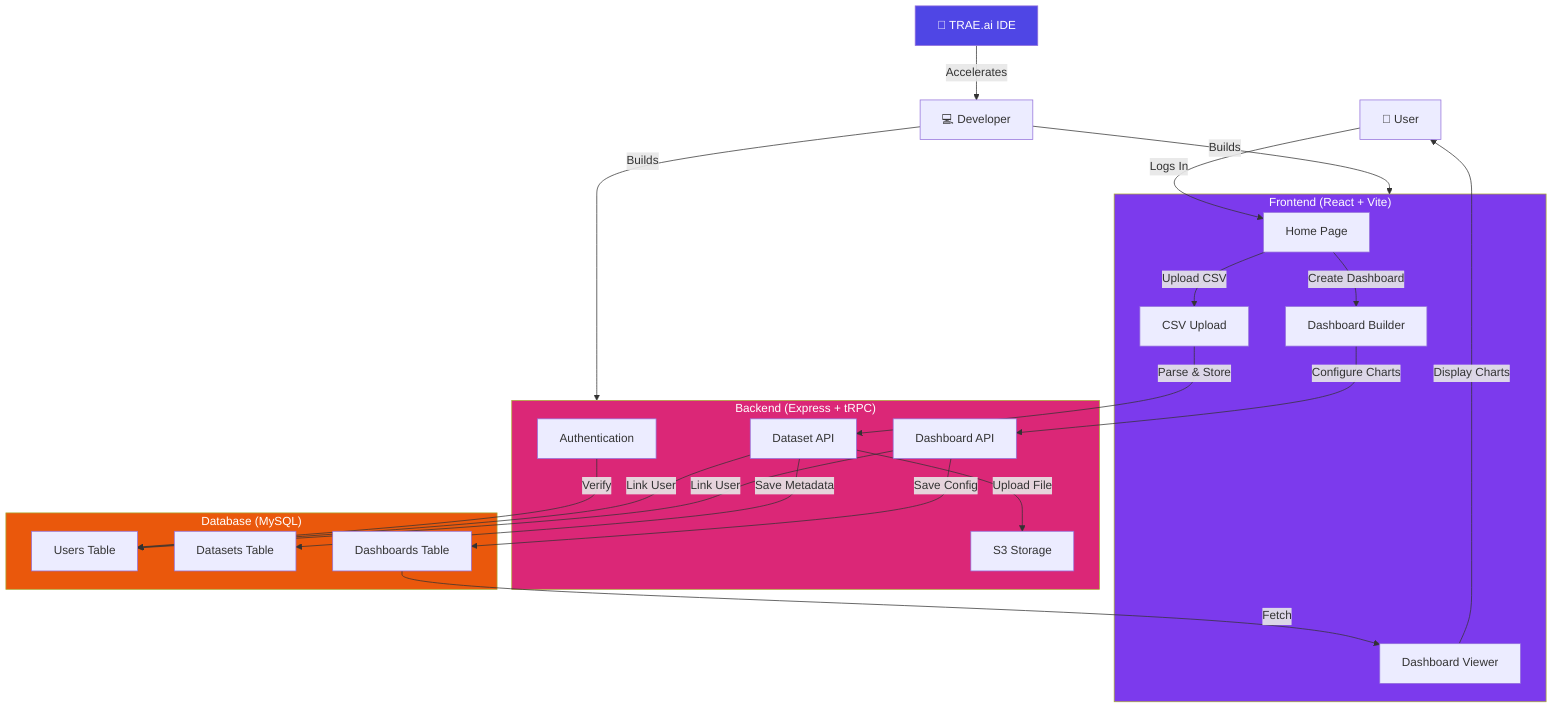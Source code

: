 graph TB
    User["👤 User"]
    TRAE["🤖 TRAE.ai IDE"]
    Dev["💻 Developer"]
    
    subgraph Frontend["Frontend (React + Vite)"]
        Home["Home Page"]
        Upload["CSV Upload"]
        Builder["Dashboard Builder"]
        Viewer["Dashboard Viewer"]
    end
    
    subgraph Backend["Backend (Express + tRPC)"]
        Auth["Authentication"]
        DatasetAPI["Dataset API"]
        DashboardAPI["Dashboard API"]
        Storage["S3 Storage"]
    end
    
    subgraph Database["Database (MySQL)"]
        Users["Users Table"]
        Datasets["Datasets Table"]
        Dashboards["Dashboards Table"]
    end
    
    User -->|Logs In| Home
    Home -->|Upload CSV| Upload
    Upload -->|Parse & Store| DatasetAPI
    DatasetAPI -->|Save Metadata| Datasets
    DatasetAPI -->|Upload File| Storage
    
    Home -->|Create Dashboard| Builder
    Builder -->|Configure Charts| DashboardAPI
    DashboardAPI -->|Save Config| Dashboards
    
    Dashboards -->|Fetch| Viewer
    Viewer -->|Display Charts| User
    
    TRAE -->|Accelerates| Dev
    Dev -->|Builds| Frontend
    Dev -->|Builds| Backend
    
    Auth -->|Verify| Users
    DatasetAPI -->|Link User| Users
    DashboardAPI -->|Link User| Users
    
    style TRAE fill:#4f46e5,color:#fff
    style Frontend fill:#7c3aed,color:#fff
    style Backend fill:#db2777,color:#fff
    style Database fill:#ea580c,color:#fff